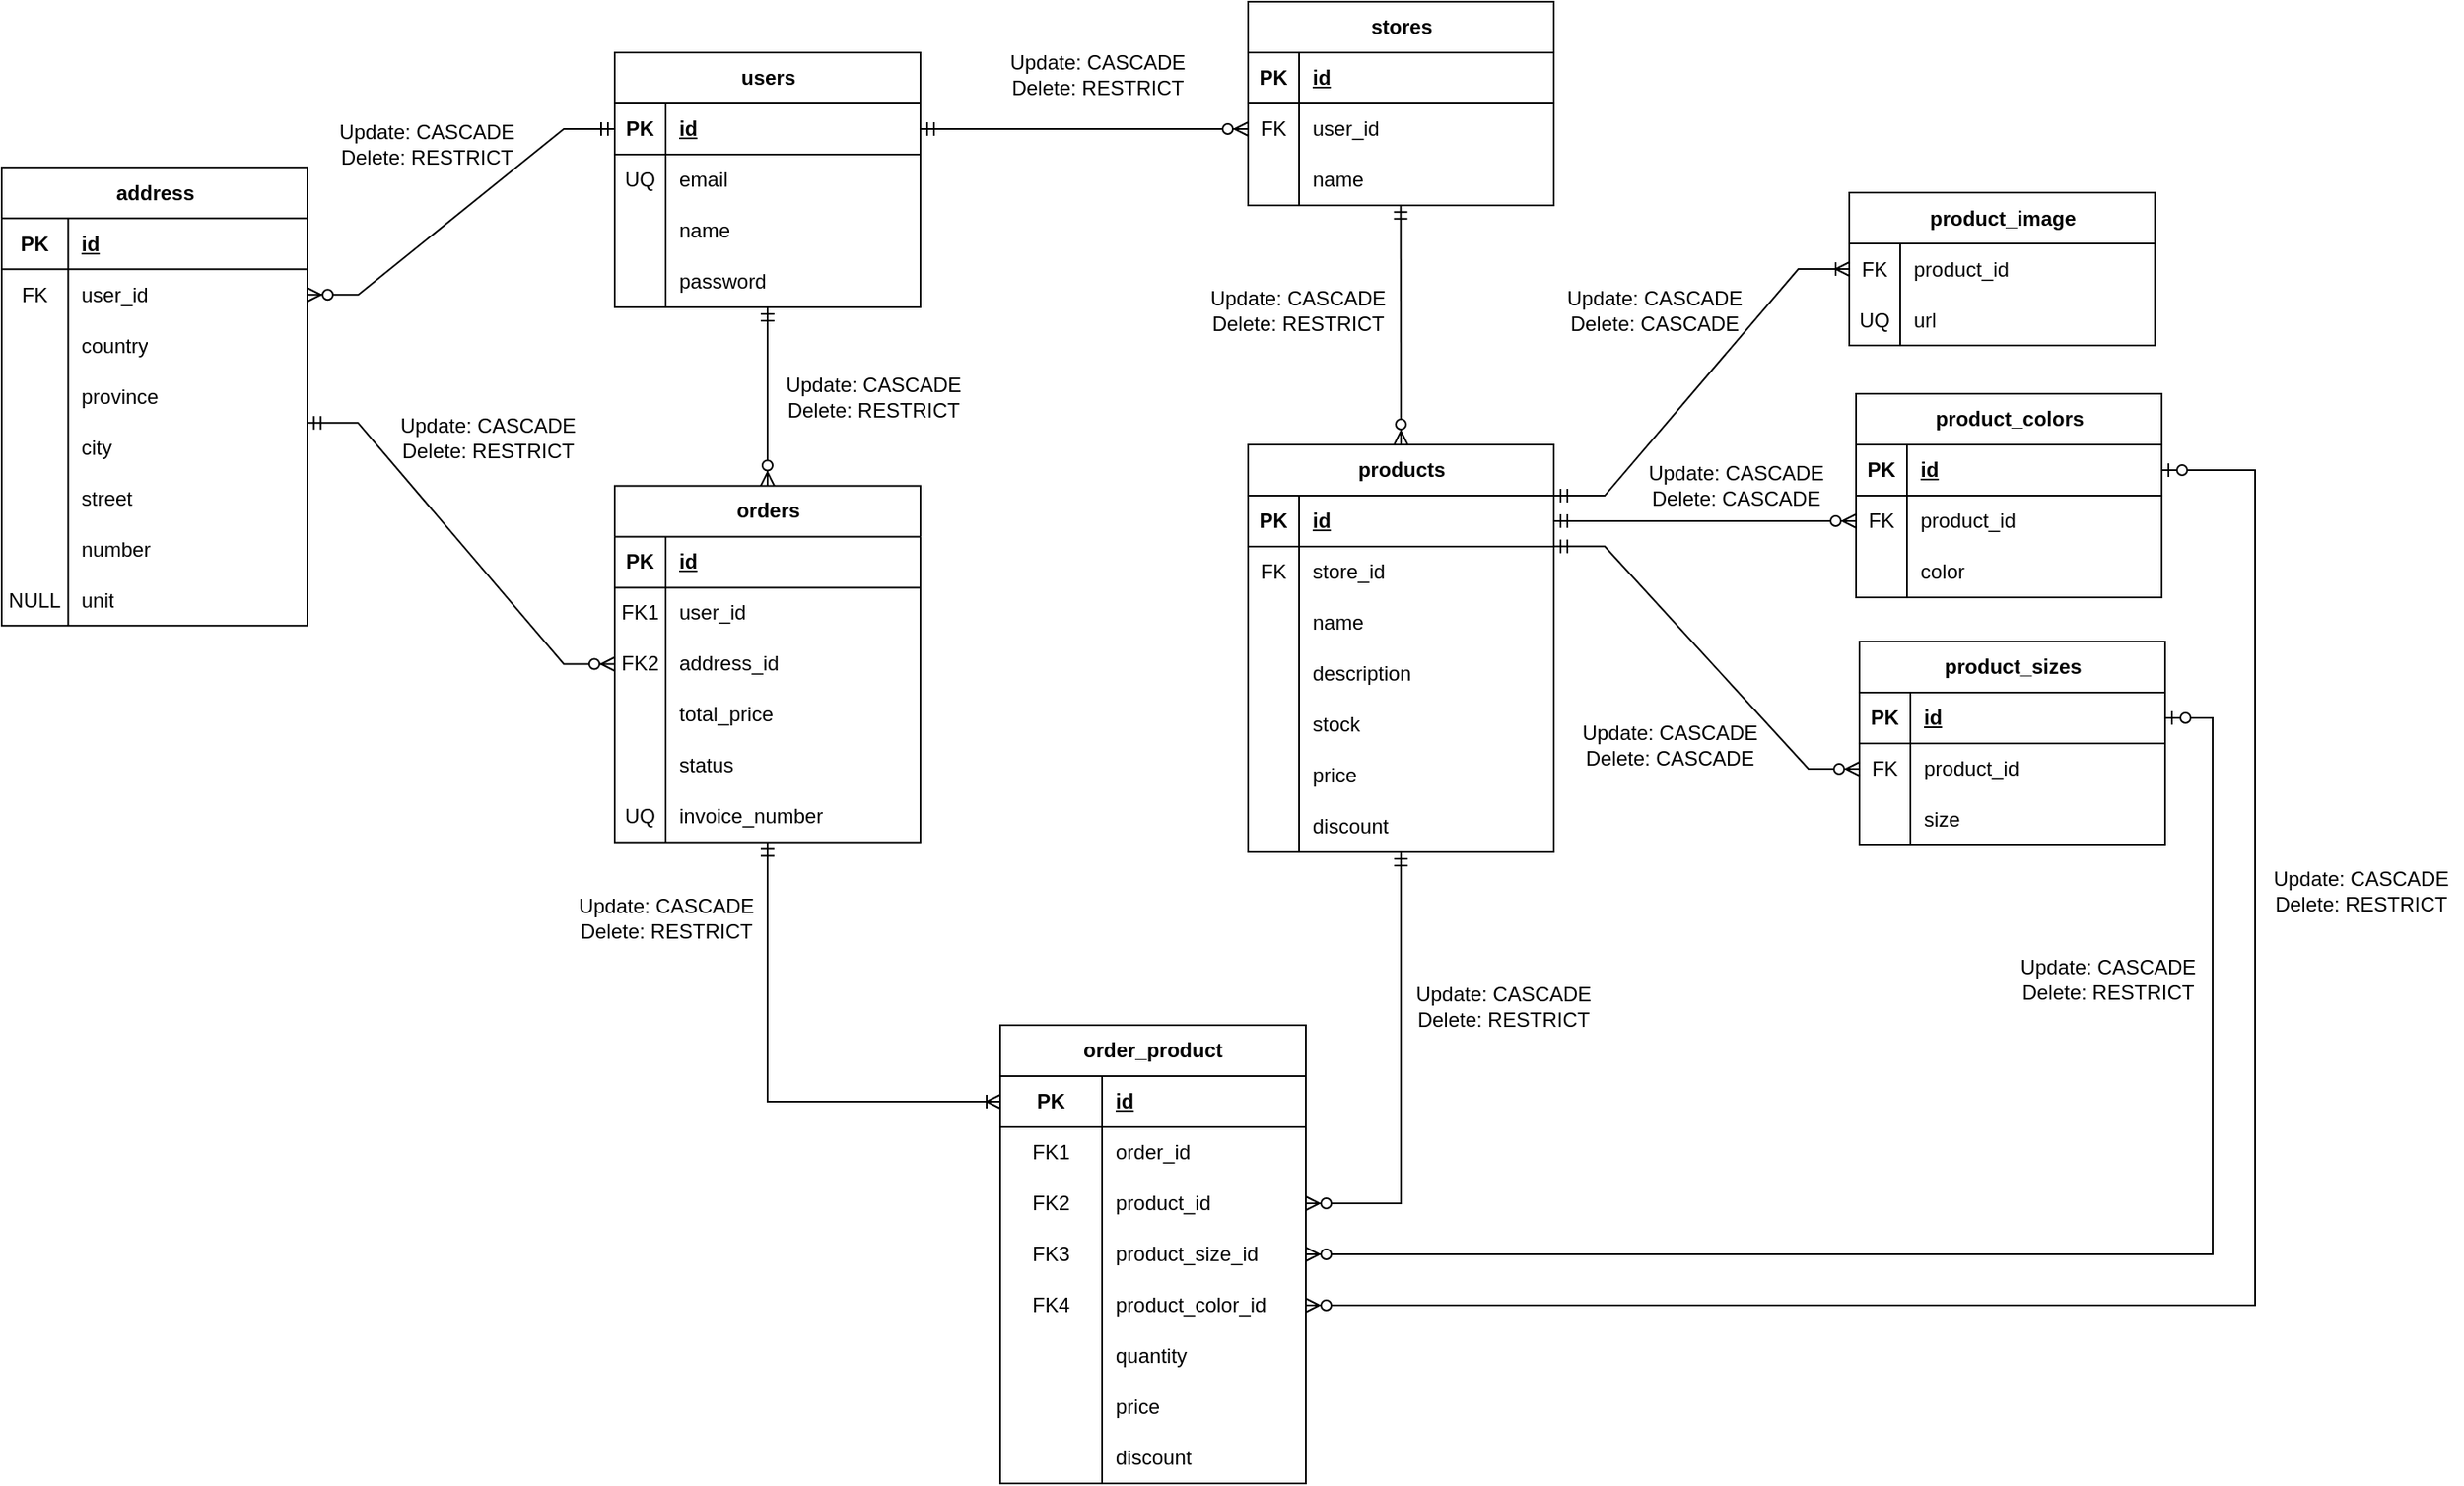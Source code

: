 <mxfile version="27.0.4">
  <diagram name="Page-1" id="vTLdhLMDzEt4X6IVa9T1">
    <mxGraphModel dx="1043" dy="1043" grid="0" gridSize="10" guides="1" tooltips="1" connect="1" arrows="1" fold="1" page="1" pageScale="1" pageWidth="1100" pageHeight="850" math="0" shadow="0">
      <root>
        <mxCell id="0" />
        <mxCell id="1" parent="0" />
        <mxCell id="lnc3NGmMtW7qqp6BSV_0-1" value="users" style="shape=table;startSize=30;container=1;collapsible=1;childLayout=tableLayout;fixedRows=1;rowLines=0;fontStyle=1;align=center;resizeLast=1;html=1;" parent="1" vertex="1">
          <mxGeometry x="1868" y="449" width="180" height="150" as="geometry" />
        </mxCell>
        <mxCell id="lnc3NGmMtW7qqp6BSV_0-2" value="" style="shape=tableRow;horizontal=0;startSize=0;swimlaneHead=0;swimlaneBody=0;fillColor=none;collapsible=0;dropTarget=0;points=[[0,0.5],[1,0.5]];portConstraint=eastwest;top=0;left=0;right=0;bottom=1;" parent="lnc3NGmMtW7qqp6BSV_0-1" vertex="1">
          <mxGeometry y="30" width="180" height="30" as="geometry" />
        </mxCell>
        <mxCell id="lnc3NGmMtW7qqp6BSV_0-3" value="PK" style="shape=partialRectangle;connectable=0;fillColor=none;top=0;left=0;bottom=0;right=0;fontStyle=1;overflow=hidden;whiteSpace=wrap;html=1;" parent="lnc3NGmMtW7qqp6BSV_0-2" vertex="1">
          <mxGeometry width="30" height="30" as="geometry">
            <mxRectangle width="30" height="30" as="alternateBounds" />
          </mxGeometry>
        </mxCell>
        <mxCell id="lnc3NGmMtW7qqp6BSV_0-4" value="id" style="shape=partialRectangle;connectable=0;fillColor=none;top=0;left=0;bottom=0;right=0;align=left;spacingLeft=6;fontStyle=5;overflow=hidden;whiteSpace=wrap;html=1;" parent="lnc3NGmMtW7qqp6BSV_0-2" vertex="1">
          <mxGeometry x="30" width="150" height="30" as="geometry">
            <mxRectangle width="150" height="30" as="alternateBounds" />
          </mxGeometry>
        </mxCell>
        <mxCell id="lnc3NGmMtW7qqp6BSV_0-5" value="" style="shape=tableRow;horizontal=0;startSize=0;swimlaneHead=0;swimlaneBody=0;fillColor=none;collapsible=0;dropTarget=0;points=[[0,0.5],[1,0.5]];portConstraint=eastwest;top=0;left=0;right=0;bottom=0;" parent="lnc3NGmMtW7qqp6BSV_0-1" vertex="1">
          <mxGeometry y="60" width="180" height="30" as="geometry" />
        </mxCell>
        <mxCell id="lnc3NGmMtW7qqp6BSV_0-6" value="UQ" style="shape=partialRectangle;connectable=0;fillColor=none;top=0;left=0;bottom=0;right=0;editable=1;overflow=hidden;whiteSpace=wrap;html=1;" parent="lnc3NGmMtW7qqp6BSV_0-5" vertex="1">
          <mxGeometry width="30" height="30" as="geometry">
            <mxRectangle width="30" height="30" as="alternateBounds" />
          </mxGeometry>
        </mxCell>
        <mxCell id="lnc3NGmMtW7qqp6BSV_0-7" value="email" style="shape=partialRectangle;connectable=0;fillColor=none;top=0;left=0;bottom=0;right=0;align=left;spacingLeft=6;overflow=hidden;whiteSpace=wrap;html=1;" parent="lnc3NGmMtW7qqp6BSV_0-5" vertex="1">
          <mxGeometry x="30" width="150" height="30" as="geometry">
            <mxRectangle width="150" height="30" as="alternateBounds" />
          </mxGeometry>
        </mxCell>
        <mxCell id="lnc3NGmMtW7qqp6BSV_0-8" value="" style="shape=tableRow;horizontal=0;startSize=0;swimlaneHead=0;swimlaneBody=0;fillColor=none;collapsible=0;dropTarget=0;points=[[0,0.5],[1,0.5]];portConstraint=eastwest;top=0;left=0;right=0;bottom=0;" parent="lnc3NGmMtW7qqp6BSV_0-1" vertex="1">
          <mxGeometry y="90" width="180" height="30" as="geometry" />
        </mxCell>
        <mxCell id="lnc3NGmMtW7qqp6BSV_0-9" value="" style="shape=partialRectangle;connectable=0;fillColor=none;top=0;left=0;bottom=0;right=0;editable=1;overflow=hidden;whiteSpace=wrap;html=1;" parent="lnc3NGmMtW7qqp6BSV_0-8" vertex="1">
          <mxGeometry width="30" height="30" as="geometry">
            <mxRectangle width="30" height="30" as="alternateBounds" />
          </mxGeometry>
        </mxCell>
        <mxCell id="lnc3NGmMtW7qqp6BSV_0-10" value="name" style="shape=partialRectangle;connectable=0;fillColor=none;top=0;left=0;bottom=0;right=0;align=left;spacingLeft=6;overflow=hidden;whiteSpace=wrap;html=1;" parent="lnc3NGmMtW7qqp6BSV_0-8" vertex="1">
          <mxGeometry x="30" width="150" height="30" as="geometry">
            <mxRectangle width="150" height="30" as="alternateBounds" />
          </mxGeometry>
        </mxCell>
        <mxCell id="lnc3NGmMtW7qqp6BSV_0-11" value="" style="shape=tableRow;horizontal=0;startSize=0;swimlaneHead=0;swimlaneBody=0;fillColor=none;collapsible=0;dropTarget=0;points=[[0,0.5],[1,0.5]];portConstraint=eastwest;top=0;left=0;right=0;bottom=0;" parent="lnc3NGmMtW7qqp6BSV_0-1" vertex="1">
          <mxGeometry y="120" width="180" height="30" as="geometry" />
        </mxCell>
        <mxCell id="lnc3NGmMtW7qqp6BSV_0-12" value="" style="shape=partialRectangle;connectable=0;fillColor=none;top=0;left=0;bottom=0;right=0;editable=1;overflow=hidden;whiteSpace=wrap;html=1;" parent="lnc3NGmMtW7qqp6BSV_0-11" vertex="1">
          <mxGeometry width="30" height="30" as="geometry">
            <mxRectangle width="30" height="30" as="alternateBounds" />
          </mxGeometry>
        </mxCell>
        <mxCell id="lnc3NGmMtW7qqp6BSV_0-13" value="password" style="shape=partialRectangle;connectable=0;fillColor=none;top=0;left=0;bottom=0;right=0;align=left;spacingLeft=6;overflow=hidden;whiteSpace=wrap;html=1;" parent="lnc3NGmMtW7qqp6BSV_0-11" vertex="1">
          <mxGeometry x="30" width="150" height="30" as="geometry">
            <mxRectangle width="150" height="30" as="alternateBounds" />
          </mxGeometry>
        </mxCell>
        <mxCell id="lnc3NGmMtW7qqp6BSV_0-14" value="stores" style="shape=table;startSize=30;container=1;collapsible=1;childLayout=tableLayout;fixedRows=1;rowLines=0;fontStyle=1;align=center;resizeLast=1;html=1;" parent="1" vertex="1">
          <mxGeometry x="2241" y="419" width="180" height="120" as="geometry" />
        </mxCell>
        <mxCell id="lnc3NGmMtW7qqp6BSV_0-15" value="" style="shape=tableRow;horizontal=0;startSize=0;swimlaneHead=0;swimlaneBody=0;fillColor=none;collapsible=0;dropTarget=0;points=[[0,0.5],[1,0.5]];portConstraint=eastwest;top=0;left=0;right=0;bottom=1;" parent="lnc3NGmMtW7qqp6BSV_0-14" vertex="1">
          <mxGeometry y="30" width="180" height="30" as="geometry" />
        </mxCell>
        <mxCell id="lnc3NGmMtW7qqp6BSV_0-16" value="PK" style="shape=partialRectangle;connectable=0;fillColor=none;top=0;left=0;bottom=0;right=0;fontStyle=1;overflow=hidden;whiteSpace=wrap;html=1;" parent="lnc3NGmMtW7qqp6BSV_0-15" vertex="1">
          <mxGeometry width="30" height="30" as="geometry">
            <mxRectangle width="30" height="30" as="alternateBounds" />
          </mxGeometry>
        </mxCell>
        <mxCell id="lnc3NGmMtW7qqp6BSV_0-17" value="id" style="shape=partialRectangle;connectable=0;fillColor=none;top=0;left=0;bottom=0;right=0;align=left;spacingLeft=6;fontStyle=5;overflow=hidden;whiteSpace=wrap;html=1;" parent="lnc3NGmMtW7qqp6BSV_0-15" vertex="1">
          <mxGeometry x="30" width="150" height="30" as="geometry">
            <mxRectangle width="150" height="30" as="alternateBounds" />
          </mxGeometry>
        </mxCell>
        <mxCell id="lnc3NGmMtW7qqp6BSV_0-21" value="" style="shape=tableRow;horizontal=0;startSize=0;swimlaneHead=0;swimlaneBody=0;fillColor=none;collapsible=0;dropTarget=0;points=[[0,0.5],[1,0.5]];portConstraint=eastwest;top=0;left=0;right=0;bottom=0;" parent="lnc3NGmMtW7qqp6BSV_0-14" vertex="1">
          <mxGeometry y="60" width="180" height="30" as="geometry" />
        </mxCell>
        <mxCell id="lnc3NGmMtW7qqp6BSV_0-22" value="FK" style="shape=partialRectangle;connectable=0;fillColor=none;top=0;left=0;bottom=0;right=0;editable=1;overflow=hidden;whiteSpace=wrap;html=1;" parent="lnc3NGmMtW7qqp6BSV_0-21" vertex="1">
          <mxGeometry width="30" height="30" as="geometry">
            <mxRectangle width="30" height="30" as="alternateBounds" />
          </mxGeometry>
        </mxCell>
        <mxCell id="lnc3NGmMtW7qqp6BSV_0-23" value="user_id" style="shape=partialRectangle;connectable=0;fillColor=none;top=0;left=0;bottom=0;right=0;align=left;spacingLeft=6;overflow=hidden;whiteSpace=wrap;html=1;" parent="lnc3NGmMtW7qqp6BSV_0-21" vertex="1">
          <mxGeometry x="30" width="150" height="30" as="geometry">
            <mxRectangle width="150" height="30" as="alternateBounds" />
          </mxGeometry>
        </mxCell>
        <mxCell id="lnc3NGmMtW7qqp6BSV_0-27" value="" style="shape=tableRow;horizontal=0;startSize=0;swimlaneHead=0;swimlaneBody=0;fillColor=none;collapsible=0;dropTarget=0;points=[[0,0.5],[1,0.5]];portConstraint=eastwest;top=0;left=0;right=0;bottom=0;" parent="lnc3NGmMtW7qqp6BSV_0-14" vertex="1">
          <mxGeometry y="90" width="180" height="30" as="geometry" />
        </mxCell>
        <mxCell id="lnc3NGmMtW7qqp6BSV_0-28" value="" style="shape=partialRectangle;connectable=0;fillColor=none;top=0;left=0;bottom=0;right=0;editable=1;overflow=hidden;whiteSpace=wrap;html=1;" parent="lnc3NGmMtW7qqp6BSV_0-27" vertex="1">
          <mxGeometry width="30" height="30" as="geometry">
            <mxRectangle width="30" height="30" as="alternateBounds" />
          </mxGeometry>
        </mxCell>
        <mxCell id="lnc3NGmMtW7qqp6BSV_0-29" value="name" style="shape=partialRectangle;connectable=0;fillColor=none;top=0;left=0;bottom=0;right=0;align=left;spacingLeft=6;overflow=hidden;whiteSpace=wrap;html=1;" parent="lnc3NGmMtW7qqp6BSV_0-27" vertex="1">
          <mxGeometry x="30" width="150" height="30" as="geometry">
            <mxRectangle width="150" height="30" as="alternateBounds" />
          </mxGeometry>
        </mxCell>
        <mxCell id="lnc3NGmMtW7qqp6BSV_0-30" value="" style="edgeStyle=entityRelationEdgeStyle;fontSize=12;html=1;endArrow=ERzeroToMany;startArrow=ERmandOne;rounded=0;entryX=0;entryY=0.5;entryDx=0;entryDy=0;exitX=1;exitY=0.5;exitDx=0;exitDy=0;" parent="1" source="lnc3NGmMtW7qqp6BSV_0-2" target="lnc3NGmMtW7qqp6BSV_0-21" edge="1">
          <mxGeometry width="100" height="100" relative="1" as="geometry">
            <mxPoint x="2010" y="360" as="sourcePoint" />
            <mxPoint x="2110" y="260" as="targetPoint" />
          </mxGeometry>
        </mxCell>
        <mxCell id="lnc3NGmMtW7qqp6BSV_0-31" value="products" style="shape=table;startSize=30;container=1;collapsible=1;childLayout=tableLayout;fixedRows=1;rowLines=0;fontStyle=1;align=center;resizeLast=1;html=1;" parent="1" vertex="1">
          <mxGeometry x="2241" y="680" width="180" height="240" as="geometry" />
        </mxCell>
        <mxCell id="lnc3NGmMtW7qqp6BSV_0-32" value="" style="shape=tableRow;horizontal=0;startSize=0;swimlaneHead=0;swimlaneBody=0;fillColor=none;collapsible=0;dropTarget=0;points=[[0,0.5],[1,0.5]];portConstraint=eastwest;top=0;left=0;right=0;bottom=1;" parent="lnc3NGmMtW7qqp6BSV_0-31" vertex="1">
          <mxGeometry y="30" width="180" height="30" as="geometry" />
        </mxCell>
        <mxCell id="lnc3NGmMtW7qqp6BSV_0-33" value="PK" style="shape=partialRectangle;connectable=0;fillColor=none;top=0;left=0;bottom=0;right=0;fontStyle=1;overflow=hidden;whiteSpace=wrap;html=1;" parent="lnc3NGmMtW7qqp6BSV_0-32" vertex="1">
          <mxGeometry width="30" height="30" as="geometry">
            <mxRectangle width="30" height="30" as="alternateBounds" />
          </mxGeometry>
        </mxCell>
        <mxCell id="lnc3NGmMtW7qqp6BSV_0-34" value="id" style="shape=partialRectangle;connectable=0;fillColor=none;top=0;left=0;bottom=0;right=0;align=left;spacingLeft=6;fontStyle=5;overflow=hidden;whiteSpace=wrap;html=1;" parent="lnc3NGmMtW7qqp6BSV_0-32" vertex="1">
          <mxGeometry x="30" width="150" height="30" as="geometry">
            <mxRectangle width="150" height="30" as="alternateBounds" />
          </mxGeometry>
        </mxCell>
        <mxCell id="lnc3NGmMtW7qqp6BSV_0-35" value="" style="shape=tableRow;horizontal=0;startSize=0;swimlaneHead=0;swimlaneBody=0;fillColor=none;collapsible=0;dropTarget=0;points=[[0,0.5],[1,0.5]];portConstraint=eastwest;top=0;left=0;right=0;bottom=0;" parent="lnc3NGmMtW7qqp6BSV_0-31" vertex="1">
          <mxGeometry y="60" width="180" height="30" as="geometry" />
        </mxCell>
        <mxCell id="lnc3NGmMtW7qqp6BSV_0-36" value="FK" style="shape=partialRectangle;connectable=0;fillColor=none;top=0;left=0;bottom=0;right=0;editable=1;overflow=hidden;whiteSpace=wrap;html=1;" parent="lnc3NGmMtW7qqp6BSV_0-35" vertex="1">
          <mxGeometry width="30" height="30" as="geometry">
            <mxRectangle width="30" height="30" as="alternateBounds" />
          </mxGeometry>
        </mxCell>
        <mxCell id="lnc3NGmMtW7qqp6BSV_0-37" value="store_id" style="shape=partialRectangle;connectable=0;fillColor=none;top=0;left=0;bottom=0;right=0;align=left;spacingLeft=6;overflow=hidden;whiteSpace=wrap;html=1;" parent="lnc3NGmMtW7qqp6BSV_0-35" vertex="1">
          <mxGeometry x="30" width="150" height="30" as="geometry">
            <mxRectangle width="150" height="30" as="alternateBounds" />
          </mxGeometry>
        </mxCell>
        <mxCell id="BoCzpCj5oipiNY0ZsRmv-46" value="" style="shape=tableRow;horizontal=0;startSize=0;swimlaneHead=0;swimlaneBody=0;fillColor=none;collapsible=0;dropTarget=0;points=[[0,0.5],[1,0.5]];portConstraint=eastwest;top=0;left=0;right=0;bottom=0;" parent="lnc3NGmMtW7qqp6BSV_0-31" vertex="1">
          <mxGeometry y="90" width="180" height="30" as="geometry" />
        </mxCell>
        <mxCell id="BoCzpCj5oipiNY0ZsRmv-47" value="" style="shape=partialRectangle;connectable=0;fillColor=none;top=0;left=0;bottom=0;right=0;editable=1;overflow=hidden;whiteSpace=wrap;html=1;" parent="BoCzpCj5oipiNY0ZsRmv-46" vertex="1">
          <mxGeometry width="30" height="30" as="geometry">
            <mxRectangle width="30" height="30" as="alternateBounds" />
          </mxGeometry>
        </mxCell>
        <mxCell id="BoCzpCj5oipiNY0ZsRmv-48" value="name" style="shape=partialRectangle;connectable=0;fillColor=none;top=0;left=0;bottom=0;right=0;align=left;spacingLeft=6;overflow=hidden;whiteSpace=wrap;html=1;" parent="BoCzpCj5oipiNY0ZsRmv-46" vertex="1">
          <mxGeometry x="30" width="150" height="30" as="geometry">
            <mxRectangle width="150" height="30" as="alternateBounds" />
          </mxGeometry>
        </mxCell>
        <mxCell id="lnc3NGmMtW7qqp6BSV_0-38" value="" style="shape=tableRow;horizontal=0;startSize=0;swimlaneHead=0;swimlaneBody=0;fillColor=none;collapsible=0;dropTarget=0;points=[[0,0.5],[1,0.5]];portConstraint=eastwest;top=0;left=0;right=0;bottom=0;" parent="lnc3NGmMtW7qqp6BSV_0-31" vertex="1">
          <mxGeometry y="120" width="180" height="30" as="geometry" />
        </mxCell>
        <mxCell id="lnc3NGmMtW7qqp6BSV_0-39" value="" style="shape=partialRectangle;connectable=0;fillColor=none;top=0;left=0;bottom=0;right=0;editable=1;overflow=hidden;whiteSpace=wrap;html=1;" parent="lnc3NGmMtW7qqp6BSV_0-38" vertex="1">
          <mxGeometry width="30" height="30" as="geometry">
            <mxRectangle width="30" height="30" as="alternateBounds" />
          </mxGeometry>
        </mxCell>
        <mxCell id="lnc3NGmMtW7qqp6BSV_0-40" value="description" style="shape=partialRectangle;connectable=0;fillColor=none;top=0;left=0;bottom=0;right=0;align=left;spacingLeft=6;overflow=hidden;whiteSpace=wrap;html=1;" parent="lnc3NGmMtW7qqp6BSV_0-38" vertex="1">
          <mxGeometry x="30" width="150" height="30" as="geometry">
            <mxRectangle width="150" height="30" as="alternateBounds" />
          </mxGeometry>
        </mxCell>
        <mxCell id="lnc3NGmMtW7qqp6BSV_0-41" value="" style="shape=tableRow;horizontal=0;startSize=0;swimlaneHead=0;swimlaneBody=0;fillColor=none;collapsible=0;dropTarget=0;points=[[0,0.5],[1,0.5]];portConstraint=eastwest;top=0;left=0;right=0;bottom=0;" parent="lnc3NGmMtW7qqp6BSV_0-31" vertex="1">
          <mxGeometry y="150" width="180" height="30" as="geometry" />
        </mxCell>
        <mxCell id="lnc3NGmMtW7qqp6BSV_0-42" value="" style="shape=partialRectangle;connectable=0;fillColor=none;top=0;left=0;bottom=0;right=0;editable=1;overflow=hidden;whiteSpace=wrap;html=1;" parent="lnc3NGmMtW7qqp6BSV_0-41" vertex="1">
          <mxGeometry width="30" height="30" as="geometry">
            <mxRectangle width="30" height="30" as="alternateBounds" />
          </mxGeometry>
        </mxCell>
        <mxCell id="lnc3NGmMtW7qqp6BSV_0-43" value="stock" style="shape=partialRectangle;connectable=0;fillColor=none;top=0;left=0;bottom=0;right=0;align=left;spacingLeft=6;overflow=hidden;whiteSpace=wrap;html=1;" parent="lnc3NGmMtW7qqp6BSV_0-41" vertex="1">
          <mxGeometry x="30" width="150" height="30" as="geometry">
            <mxRectangle width="150" height="30" as="alternateBounds" />
          </mxGeometry>
        </mxCell>
        <mxCell id="lnc3NGmMtW7qqp6BSV_0-72" value="" style="shape=tableRow;horizontal=0;startSize=0;swimlaneHead=0;swimlaneBody=0;fillColor=none;collapsible=0;dropTarget=0;points=[[0,0.5],[1,0.5]];portConstraint=eastwest;top=0;left=0;right=0;bottom=0;" parent="lnc3NGmMtW7qqp6BSV_0-31" vertex="1">
          <mxGeometry y="180" width="180" height="30" as="geometry" />
        </mxCell>
        <mxCell id="lnc3NGmMtW7qqp6BSV_0-73" value="" style="shape=partialRectangle;connectable=0;fillColor=none;top=0;left=0;bottom=0;right=0;editable=1;overflow=hidden;whiteSpace=wrap;html=1;" parent="lnc3NGmMtW7qqp6BSV_0-72" vertex="1">
          <mxGeometry width="30" height="30" as="geometry">
            <mxRectangle width="30" height="30" as="alternateBounds" />
          </mxGeometry>
        </mxCell>
        <mxCell id="lnc3NGmMtW7qqp6BSV_0-74" value="price" style="shape=partialRectangle;connectable=0;fillColor=none;top=0;left=0;bottom=0;right=0;align=left;spacingLeft=6;overflow=hidden;whiteSpace=wrap;html=1;" parent="lnc3NGmMtW7qqp6BSV_0-72" vertex="1">
          <mxGeometry x="30" width="150" height="30" as="geometry">
            <mxRectangle width="150" height="30" as="alternateBounds" />
          </mxGeometry>
        </mxCell>
        <mxCell id="lnc3NGmMtW7qqp6BSV_0-75" value="" style="shape=tableRow;horizontal=0;startSize=0;swimlaneHead=0;swimlaneBody=0;fillColor=none;collapsible=0;dropTarget=0;points=[[0,0.5],[1,0.5]];portConstraint=eastwest;top=0;left=0;right=0;bottom=0;" parent="lnc3NGmMtW7qqp6BSV_0-31" vertex="1">
          <mxGeometry y="210" width="180" height="30" as="geometry" />
        </mxCell>
        <mxCell id="lnc3NGmMtW7qqp6BSV_0-76" value="" style="shape=partialRectangle;connectable=0;fillColor=none;top=0;left=0;bottom=0;right=0;editable=1;overflow=hidden;whiteSpace=wrap;html=1;" parent="lnc3NGmMtW7qqp6BSV_0-75" vertex="1">
          <mxGeometry width="30" height="30" as="geometry">
            <mxRectangle width="30" height="30" as="alternateBounds" />
          </mxGeometry>
        </mxCell>
        <mxCell id="lnc3NGmMtW7qqp6BSV_0-77" value="discount" style="shape=partialRectangle;connectable=0;fillColor=none;top=0;left=0;bottom=0;right=0;align=left;spacingLeft=6;overflow=hidden;whiteSpace=wrap;html=1;" parent="lnc3NGmMtW7qqp6BSV_0-75" vertex="1">
          <mxGeometry x="30" width="150" height="30" as="geometry">
            <mxRectangle width="150" height="30" as="alternateBounds" />
          </mxGeometry>
        </mxCell>
        <mxCell id="lnc3NGmMtW7qqp6BSV_0-81" value="product_image" style="shape=table;startSize=30;container=1;collapsible=1;childLayout=tableLayout;fixedRows=1;rowLines=0;fontStyle=1;align=center;resizeLast=1;html=1;" parent="1" vertex="1">
          <mxGeometry x="2595" y="531.5" width="180" height="90" as="geometry" />
        </mxCell>
        <mxCell id="lnc3NGmMtW7qqp6BSV_0-85" value="" style="shape=tableRow;horizontal=0;startSize=0;swimlaneHead=0;swimlaneBody=0;fillColor=none;collapsible=0;dropTarget=0;points=[[0,0.5],[1,0.5]];portConstraint=eastwest;top=0;left=0;right=0;bottom=0;" parent="lnc3NGmMtW7qqp6BSV_0-81" vertex="1">
          <mxGeometry y="30" width="180" height="30" as="geometry" />
        </mxCell>
        <mxCell id="lnc3NGmMtW7qqp6BSV_0-86" value="FK" style="shape=partialRectangle;connectable=0;fillColor=none;top=0;left=0;bottom=0;right=0;editable=1;overflow=hidden;whiteSpace=wrap;html=1;" parent="lnc3NGmMtW7qqp6BSV_0-85" vertex="1">
          <mxGeometry width="30" height="30" as="geometry">
            <mxRectangle width="30" height="30" as="alternateBounds" />
          </mxGeometry>
        </mxCell>
        <mxCell id="lnc3NGmMtW7qqp6BSV_0-87" value="product_id" style="shape=partialRectangle;connectable=0;fillColor=none;top=0;left=0;bottom=0;right=0;align=left;spacingLeft=6;overflow=hidden;whiteSpace=wrap;html=1;" parent="lnc3NGmMtW7qqp6BSV_0-85" vertex="1">
          <mxGeometry x="30" width="150" height="30" as="geometry">
            <mxRectangle width="150" height="30" as="alternateBounds" />
          </mxGeometry>
        </mxCell>
        <mxCell id="lnc3NGmMtW7qqp6BSV_0-94" value="" style="shape=tableRow;horizontal=0;startSize=0;swimlaneHead=0;swimlaneBody=0;fillColor=none;collapsible=0;dropTarget=0;points=[[0,0.5],[1,0.5]];portConstraint=eastwest;top=0;left=0;right=0;bottom=0;" parent="lnc3NGmMtW7qqp6BSV_0-81" vertex="1">
          <mxGeometry y="60" width="180" height="30" as="geometry" />
        </mxCell>
        <mxCell id="lnc3NGmMtW7qqp6BSV_0-95" value="UQ" style="shape=partialRectangle;connectable=0;fillColor=none;top=0;left=0;bottom=0;right=0;editable=1;overflow=hidden;whiteSpace=wrap;html=1;" parent="lnc3NGmMtW7qqp6BSV_0-94" vertex="1">
          <mxGeometry width="30" height="30" as="geometry">
            <mxRectangle width="30" height="30" as="alternateBounds" />
          </mxGeometry>
        </mxCell>
        <mxCell id="lnc3NGmMtW7qqp6BSV_0-96" value="url" style="shape=partialRectangle;connectable=0;fillColor=none;top=0;left=0;bottom=0;right=0;align=left;spacingLeft=6;overflow=hidden;whiteSpace=wrap;html=1;" parent="lnc3NGmMtW7qqp6BSV_0-94" vertex="1">
          <mxGeometry x="30" width="150" height="30" as="geometry">
            <mxRectangle width="150" height="30" as="alternateBounds" />
          </mxGeometry>
        </mxCell>
        <mxCell id="lnc3NGmMtW7qqp6BSV_0-98" value="" style="edgeStyle=entityRelationEdgeStyle;fontSize=12;html=1;endArrow=ERoneToMany;startArrow=ERmandOne;rounded=0;entryX=0;entryY=0.5;entryDx=0;entryDy=0;exitX=1;exitY=0.001;exitDx=0;exitDy=0;exitPerimeter=0;" parent="1" source="lnc3NGmMtW7qqp6BSV_0-32" target="lnc3NGmMtW7qqp6BSV_0-85" edge="1">
          <mxGeometry width="100" height="100" relative="1" as="geometry">
            <mxPoint x="2523" y="795" as="sourcePoint" />
            <mxPoint x="2623" y="695" as="targetPoint" />
          </mxGeometry>
        </mxCell>
        <mxCell id="lnc3NGmMtW7qqp6BSV_0-107" value="" style="edgeStyle=entityRelationEdgeStyle;fontSize=12;html=1;endArrow=ERzeroToMany;startArrow=ERmandOne;rounded=0;entryX=0;entryY=0.5;entryDx=0;entryDy=0;exitX=1;exitY=0.5;exitDx=0;exitDy=0;" parent="1" source="lnc3NGmMtW7qqp6BSV_0-32" target="BoCzpCj5oipiNY0ZsRmv-65" edge="1">
          <mxGeometry width="100" height="100" relative="1" as="geometry">
            <mxPoint x="2423" y="763" as="sourcePoint" />
            <mxPoint x="2595" y="722.87" as="targetPoint" />
          </mxGeometry>
        </mxCell>
        <mxCell id="lnc3NGmMtW7qqp6BSV_0-115" value="" style="edgeStyle=entityRelationEdgeStyle;fontSize=12;html=1;endArrow=ERzeroToMany;startArrow=ERmandOne;rounded=0;entryX=0;entryY=0.5;entryDx=0;entryDy=0;exitX=1;exitY=0.997;exitDx=0;exitDy=0;exitPerimeter=0;" parent="1" source="lnc3NGmMtW7qqp6BSV_0-32" target="BoCzpCj5oipiNY0ZsRmv-79" edge="1">
          <mxGeometry width="100" height="100" relative="1" as="geometry">
            <mxPoint x="2411" y="828" as="sourcePoint" />
            <mxPoint x="2595" y="844.87" as="targetPoint" />
          </mxGeometry>
        </mxCell>
        <mxCell id="lnc3NGmMtW7qqp6BSV_0-116" value="" style="fontSize=12;html=1;endArrow=ERzeroToMany;startArrow=ERmandOne;rounded=0;entryX=0.5;entryY=0;entryDx=0;entryDy=0;exitX=0.499;exitY=0.994;exitDx=0;exitDy=0;exitPerimeter=0;" parent="1" source="lnc3NGmMtW7qqp6BSV_0-27" target="lnc3NGmMtW7qqp6BSV_0-31" edge="1">
          <mxGeometry width="100" height="100" relative="1" as="geometry">
            <mxPoint x="2321" y="507" as="sourcePoint" />
            <mxPoint x="2421" y="407" as="targetPoint" />
          </mxGeometry>
        </mxCell>
        <mxCell id="lnc3NGmMtW7qqp6BSV_0-121" value="orders" style="shape=table;startSize=30;container=1;collapsible=1;childLayout=tableLayout;fixedRows=1;rowLines=0;fontStyle=1;align=center;resizeLast=1;html=1;" parent="1" vertex="1">
          <mxGeometry x="1868" y="704.25" width="180" height="210" as="geometry" />
        </mxCell>
        <mxCell id="lnc3NGmMtW7qqp6BSV_0-122" value="" style="shape=tableRow;horizontal=0;startSize=0;swimlaneHead=0;swimlaneBody=0;fillColor=none;collapsible=0;dropTarget=0;points=[[0,0.5],[1,0.5]];portConstraint=eastwest;top=0;left=0;right=0;bottom=1;" parent="lnc3NGmMtW7qqp6BSV_0-121" vertex="1">
          <mxGeometry y="30" width="180" height="30" as="geometry" />
        </mxCell>
        <mxCell id="lnc3NGmMtW7qqp6BSV_0-123" value="PK" style="shape=partialRectangle;connectable=0;fillColor=none;top=0;left=0;bottom=0;right=0;fontStyle=1;overflow=hidden;whiteSpace=wrap;html=1;" parent="lnc3NGmMtW7qqp6BSV_0-122" vertex="1">
          <mxGeometry width="30" height="30" as="geometry">
            <mxRectangle width="30" height="30" as="alternateBounds" />
          </mxGeometry>
        </mxCell>
        <mxCell id="lnc3NGmMtW7qqp6BSV_0-124" value="id" style="shape=partialRectangle;connectable=0;fillColor=none;top=0;left=0;bottom=0;right=0;align=left;spacingLeft=6;fontStyle=5;overflow=hidden;whiteSpace=wrap;html=1;" parent="lnc3NGmMtW7qqp6BSV_0-122" vertex="1">
          <mxGeometry x="30" width="150" height="30" as="geometry">
            <mxRectangle width="150" height="30" as="alternateBounds" />
          </mxGeometry>
        </mxCell>
        <mxCell id="lnc3NGmMtW7qqp6BSV_0-125" value="" style="shape=tableRow;horizontal=0;startSize=0;swimlaneHead=0;swimlaneBody=0;fillColor=none;collapsible=0;dropTarget=0;points=[[0,0.5],[1,0.5]];portConstraint=eastwest;top=0;left=0;right=0;bottom=0;" parent="lnc3NGmMtW7qqp6BSV_0-121" vertex="1">
          <mxGeometry y="60" width="180" height="30" as="geometry" />
        </mxCell>
        <mxCell id="lnc3NGmMtW7qqp6BSV_0-126" value="FK1" style="shape=partialRectangle;connectable=0;fillColor=none;top=0;left=0;bottom=0;right=0;editable=1;overflow=hidden;whiteSpace=wrap;html=1;" parent="lnc3NGmMtW7qqp6BSV_0-125" vertex="1">
          <mxGeometry width="30" height="30" as="geometry">
            <mxRectangle width="30" height="30" as="alternateBounds" />
          </mxGeometry>
        </mxCell>
        <mxCell id="lnc3NGmMtW7qqp6BSV_0-127" value="user_id" style="shape=partialRectangle;connectable=0;fillColor=none;top=0;left=0;bottom=0;right=0;align=left;spacingLeft=6;overflow=hidden;whiteSpace=wrap;html=1;" parent="lnc3NGmMtW7qqp6BSV_0-125" vertex="1">
          <mxGeometry x="30" width="150" height="30" as="geometry">
            <mxRectangle width="150" height="30" as="alternateBounds" />
          </mxGeometry>
        </mxCell>
        <mxCell id="BoCzpCj5oipiNY0ZsRmv-40" value="" style="shape=tableRow;horizontal=0;startSize=0;swimlaneHead=0;swimlaneBody=0;fillColor=none;collapsible=0;dropTarget=0;points=[[0,0.5],[1,0.5]];portConstraint=eastwest;top=0;left=0;right=0;bottom=0;" parent="lnc3NGmMtW7qqp6BSV_0-121" vertex="1">
          <mxGeometry y="90" width="180" height="30" as="geometry" />
        </mxCell>
        <mxCell id="BoCzpCj5oipiNY0ZsRmv-41" value="FK2" style="shape=partialRectangle;connectable=0;fillColor=none;top=0;left=0;bottom=0;right=0;editable=1;overflow=hidden;whiteSpace=wrap;html=1;" parent="BoCzpCj5oipiNY0ZsRmv-40" vertex="1">
          <mxGeometry width="30" height="30" as="geometry">
            <mxRectangle width="30" height="30" as="alternateBounds" />
          </mxGeometry>
        </mxCell>
        <mxCell id="BoCzpCj5oipiNY0ZsRmv-42" value="address_id" style="shape=partialRectangle;connectable=0;fillColor=none;top=0;left=0;bottom=0;right=0;align=left;spacingLeft=6;overflow=hidden;whiteSpace=wrap;html=1;" parent="BoCzpCj5oipiNY0ZsRmv-40" vertex="1">
          <mxGeometry x="30" width="150" height="30" as="geometry">
            <mxRectangle width="150" height="30" as="alternateBounds" />
          </mxGeometry>
        </mxCell>
        <mxCell id="BoCzpCj5oipiNY0ZsRmv-10" value="" style="shape=tableRow;horizontal=0;startSize=0;swimlaneHead=0;swimlaneBody=0;fillColor=none;collapsible=0;dropTarget=0;points=[[0,0.5],[1,0.5]];portConstraint=eastwest;top=0;left=0;right=0;bottom=0;" parent="lnc3NGmMtW7qqp6BSV_0-121" vertex="1">
          <mxGeometry y="120" width="180" height="30" as="geometry" />
        </mxCell>
        <mxCell id="BoCzpCj5oipiNY0ZsRmv-11" value="" style="shape=partialRectangle;connectable=0;fillColor=none;top=0;left=0;bottom=0;right=0;editable=1;overflow=hidden;whiteSpace=wrap;html=1;" parent="BoCzpCj5oipiNY0ZsRmv-10" vertex="1">
          <mxGeometry width="30" height="30" as="geometry">
            <mxRectangle width="30" height="30" as="alternateBounds" />
          </mxGeometry>
        </mxCell>
        <mxCell id="BoCzpCj5oipiNY0ZsRmv-12" value="total_price" style="shape=partialRectangle;connectable=0;fillColor=none;top=0;left=0;bottom=0;right=0;align=left;spacingLeft=6;overflow=hidden;whiteSpace=wrap;html=1;" parent="BoCzpCj5oipiNY0ZsRmv-10" vertex="1">
          <mxGeometry x="30" width="150" height="30" as="geometry">
            <mxRectangle width="150" height="30" as="alternateBounds" />
          </mxGeometry>
        </mxCell>
        <mxCell id="lnc3NGmMtW7qqp6BSV_0-128" value="" style="shape=tableRow;horizontal=0;startSize=0;swimlaneHead=0;swimlaneBody=0;fillColor=none;collapsible=0;dropTarget=0;points=[[0,0.5],[1,0.5]];portConstraint=eastwest;top=0;left=0;right=0;bottom=0;" parent="lnc3NGmMtW7qqp6BSV_0-121" vertex="1">
          <mxGeometry y="150" width="180" height="30" as="geometry" />
        </mxCell>
        <mxCell id="lnc3NGmMtW7qqp6BSV_0-129" value="" style="shape=partialRectangle;connectable=0;fillColor=none;top=0;left=0;bottom=0;right=0;editable=1;overflow=hidden;whiteSpace=wrap;html=1;" parent="lnc3NGmMtW7qqp6BSV_0-128" vertex="1">
          <mxGeometry width="30" height="30" as="geometry">
            <mxRectangle width="30" height="30" as="alternateBounds" />
          </mxGeometry>
        </mxCell>
        <mxCell id="lnc3NGmMtW7qqp6BSV_0-130" value="status" style="shape=partialRectangle;connectable=0;fillColor=none;top=0;left=0;bottom=0;right=0;align=left;spacingLeft=6;overflow=hidden;whiteSpace=wrap;html=1;" parent="lnc3NGmMtW7qqp6BSV_0-128" vertex="1">
          <mxGeometry x="30" width="150" height="30" as="geometry">
            <mxRectangle width="150" height="30" as="alternateBounds" />
          </mxGeometry>
        </mxCell>
        <mxCell id="lnc3NGmMtW7qqp6BSV_0-131" value="" style="shape=tableRow;horizontal=0;startSize=0;swimlaneHead=0;swimlaneBody=0;fillColor=none;collapsible=0;dropTarget=0;points=[[0,0.5],[1,0.5]];portConstraint=eastwest;top=0;left=0;right=0;bottom=0;" parent="lnc3NGmMtW7qqp6BSV_0-121" vertex="1">
          <mxGeometry y="180" width="180" height="30" as="geometry" />
        </mxCell>
        <mxCell id="lnc3NGmMtW7qqp6BSV_0-132" value="UQ" style="shape=partialRectangle;connectable=0;fillColor=none;top=0;left=0;bottom=0;right=0;editable=1;overflow=hidden;whiteSpace=wrap;html=1;" parent="lnc3NGmMtW7qqp6BSV_0-131" vertex="1">
          <mxGeometry width="30" height="30" as="geometry">
            <mxRectangle width="30" height="30" as="alternateBounds" />
          </mxGeometry>
        </mxCell>
        <mxCell id="lnc3NGmMtW7qqp6BSV_0-133" value="invoice_number" style="shape=partialRectangle;connectable=0;fillColor=none;top=0;left=0;bottom=0;right=0;align=left;spacingLeft=6;overflow=hidden;whiteSpace=wrap;html=1;" parent="lnc3NGmMtW7qqp6BSV_0-131" vertex="1">
          <mxGeometry x="30" width="150" height="30" as="geometry">
            <mxRectangle width="150" height="30" as="alternateBounds" />
          </mxGeometry>
        </mxCell>
        <mxCell id="lnc3NGmMtW7qqp6BSV_0-160" value="order_product" style="shape=table;startSize=30;container=1;collapsible=1;childLayout=tableLayout;fixedRows=1;rowLines=0;fontStyle=1;align=center;resizeLast=1;html=1;whiteSpace=wrap;" parent="1" vertex="1">
          <mxGeometry x="2095" y="1022" width="180" height="270" as="geometry" />
        </mxCell>
        <mxCell id="lnc3NGmMtW7qqp6BSV_0-167" value="" style="shape=tableRow;horizontal=0;startSize=0;swimlaneHead=0;swimlaneBody=0;fillColor=none;collapsible=0;dropTarget=0;points=[[0,0.5],[1,0.5]];portConstraint=eastwest;top=0;left=0;right=0;bottom=1;html=1;" parent="lnc3NGmMtW7qqp6BSV_0-160" vertex="1">
          <mxGeometry y="30" width="180" height="30" as="geometry" />
        </mxCell>
        <mxCell id="lnc3NGmMtW7qqp6BSV_0-168" value="&lt;b&gt;PK&lt;/b&gt;" style="shape=partialRectangle;connectable=0;fillColor=none;top=0;left=0;bottom=0;right=0;editable=1;overflow=hidden;html=1;whiteSpace=wrap;" parent="lnc3NGmMtW7qqp6BSV_0-167" vertex="1">
          <mxGeometry width="60" height="30" as="geometry">
            <mxRectangle width="60" height="30" as="alternateBounds" />
          </mxGeometry>
        </mxCell>
        <mxCell id="lnc3NGmMtW7qqp6BSV_0-169" value="&lt;u&gt;&lt;b&gt;id&lt;/b&gt;&lt;/u&gt;" style="shape=partialRectangle;connectable=0;fillColor=none;top=0;left=0;bottom=0;right=0;align=left;spacingLeft=6;overflow=hidden;html=1;whiteSpace=wrap;" parent="lnc3NGmMtW7qqp6BSV_0-167" vertex="1">
          <mxGeometry x="60" width="120" height="30" as="geometry">
            <mxRectangle width="120" height="30" as="alternateBounds" />
          </mxGeometry>
        </mxCell>
        <mxCell id="vP13eWYzwUFiV9_4LZP3-1" value="" style="shape=tableRow;horizontal=0;startSize=0;swimlaneHead=0;swimlaneBody=0;fillColor=none;collapsible=0;dropTarget=0;points=[[0,0.5],[1,0.5]];portConstraint=eastwest;top=0;left=0;right=0;bottom=0;html=1;" vertex="1" parent="lnc3NGmMtW7qqp6BSV_0-160">
          <mxGeometry y="60" width="180" height="30" as="geometry" />
        </mxCell>
        <mxCell id="vP13eWYzwUFiV9_4LZP3-2" value="FK1" style="shape=partialRectangle;connectable=0;fillColor=none;top=0;left=0;bottom=0;right=0;editable=1;overflow=hidden;html=1;whiteSpace=wrap;" vertex="1" parent="vP13eWYzwUFiV9_4LZP3-1">
          <mxGeometry width="60" height="30" as="geometry">
            <mxRectangle width="60" height="30" as="alternateBounds" />
          </mxGeometry>
        </mxCell>
        <mxCell id="vP13eWYzwUFiV9_4LZP3-3" value="order_id" style="shape=partialRectangle;connectable=0;fillColor=none;top=0;left=0;bottom=0;right=0;align=left;spacingLeft=6;overflow=hidden;html=1;whiteSpace=wrap;" vertex="1" parent="vP13eWYzwUFiV9_4LZP3-1">
          <mxGeometry x="60" width="120" height="30" as="geometry">
            <mxRectangle width="120" height="30" as="alternateBounds" />
          </mxGeometry>
        </mxCell>
        <mxCell id="BoCzpCj5oipiNY0ZsRmv-1" value="" style="shape=tableRow;horizontal=0;startSize=0;swimlaneHead=0;swimlaneBody=0;fillColor=none;collapsible=0;dropTarget=0;points=[[0,0.5],[1,0.5]];portConstraint=eastwest;top=0;left=0;right=0;bottom=0;html=1;" parent="lnc3NGmMtW7qqp6BSV_0-160" vertex="1">
          <mxGeometry y="90" width="180" height="30" as="geometry" />
        </mxCell>
        <mxCell id="BoCzpCj5oipiNY0ZsRmv-2" value="FK2" style="shape=partialRectangle;connectable=0;fillColor=none;top=0;left=0;bottom=0;right=0;editable=1;overflow=hidden;html=1;whiteSpace=wrap;" parent="BoCzpCj5oipiNY0ZsRmv-1" vertex="1">
          <mxGeometry width="60" height="30" as="geometry">
            <mxRectangle width="60" height="30" as="alternateBounds" />
          </mxGeometry>
        </mxCell>
        <mxCell id="BoCzpCj5oipiNY0ZsRmv-3" value="product_id" style="shape=partialRectangle;connectable=0;fillColor=none;top=0;left=0;bottom=0;right=0;align=left;spacingLeft=6;overflow=hidden;html=1;whiteSpace=wrap;" parent="BoCzpCj5oipiNY0ZsRmv-1" vertex="1">
          <mxGeometry x="60" width="120" height="30" as="geometry">
            <mxRectangle width="120" height="30" as="alternateBounds" />
          </mxGeometry>
        </mxCell>
        <mxCell id="BoCzpCj5oipiNY0ZsRmv-4" value="" style="shape=tableRow;horizontal=0;startSize=0;swimlaneHead=0;swimlaneBody=0;fillColor=none;collapsible=0;dropTarget=0;points=[[0,0.5],[1,0.5]];portConstraint=eastwest;top=0;left=0;right=0;bottom=0;html=1;" parent="lnc3NGmMtW7qqp6BSV_0-160" vertex="1">
          <mxGeometry y="120" width="180" height="30" as="geometry" />
        </mxCell>
        <mxCell id="BoCzpCj5oipiNY0ZsRmv-5" value="FK3" style="shape=partialRectangle;connectable=0;fillColor=none;top=0;left=0;bottom=0;right=0;editable=1;overflow=hidden;html=1;whiteSpace=wrap;" parent="BoCzpCj5oipiNY0ZsRmv-4" vertex="1">
          <mxGeometry width="60" height="30" as="geometry">
            <mxRectangle width="60" height="30" as="alternateBounds" />
          </mxGeometry>
        </mxCell>
        <mxCell id="BoCzpCj5oipiNY0ZsRmv-6" value="product_size_id" style="shape=partialRectangle;connectable=0;fillColor=none;top=0;left=0;bottom=0;right=0;align=left;spacingLeft=6;overflow=hidden;html=1;whiteSpace=wrap;" parent="BoCzpCj5oipiNY0ZsRmv-4" vertex="1">
          <mxGeometry x="60" width="120" height="30" as="geometry">
            <mxRectangle width="120" height="30" as="alternateBounds" />
          </mxGeometry>
        </mxCell>
        <mxCell id="lnc3NGmMtW7qqp6BSV_0-170" value="" style="shape=tableRow;horizontal=0;startSize=0;swimlaneHead=0;swimlaneBody=0;fillColor=none;collapsible=0;dropTarget=0;points=[[0,0.5],[1,0.5]];portConstraint=eastwest;top=0;left=0;right=0;bottom=0;html=1;" parent="lnc3NGmMtW7qqp6BSV_0-160" vertex="1">
          <mxGeometry y="150" width="180" height="30" as="geometry" />
        </mxCell>
        <mxCell id="lnc3NGmMtW7qqp6BSV_0-171" value="FK4" style="shape=partialRectangle;connectable=0;fillColor=none;top=0;left=0;bottom=0;right=0;editable=1;overflow=hidden;html=1;whiteSpace=wrap;" parent="lnc3NGmMtW7qqp6BSV_0-170" vertex="1">
          <mxGeometry width="60" height="30" as="geometry">
            <mxRectangle width="60" height="30" as="alternateBounds" />
          </mxGeometry>
        </mxCell>
        <mxCell id="lnc3NGmMtW7qqp6BSV_0-172" value="product_color_id" style="shape=partialRectangle;connectable=0;fillColor=none;top=0;left=0;bottom=0;right=0;align=left;spacingLeft=6;overflow=hidden;html=1;whiteSpace=wrap;" parent="lnc3NGmMtW7qqp6BSV_0-170" vertex="1">
          <mxGeometry x="60" width="120" height="30" as="geometry">
            <mxRectangle width="120" height="30" as="alternateBounds" />
          </mxGeometry>
        </mxCell>
        <mxCell id="lnc3NGmMtW7qqp6BSV_0-173" value="" style="shape=tableRow;horizontal=0;startSize=0;swimlaneHead=0;swimlaneBody=0;fillColor=none;collapsible=0;dropTarget=0;points=[[0,0.5],[1,0.5]];portConstraint=eastwest;top=0;left=0;right=0;bottom=0;html=1;" parent="lnc3NGmMtW7qqp6BSV_0-160" vertex="1">
          <mxGeometry y="180" width="180" height="30" as="geometry" />
        </mxCell>
        <mxCell id="lnc3NGmMtW7qqp6BSV_0-174" value="" style="shape=partialRectangle;connectable=0;fillColor=none;top=0;left=0;bottom=0;right=0;editable=1;overflow=hidden;html=1;whiteSpace=wrap;" parent="lnc3NGmMtW7qqp6BSV_0-173" vertex="1">
          <mxGeometry width="60" height="30" as="geometry">
            <mxRectangle width="60" height="30" as="alternateBounds" />
          </mxGeometry>
        </mxCell>
        <mxCell id="lnc3NGmMtW7qqp6BSV_0-175" value="quantity" style="shape=partialRectangle;connectable=0;fillColor=none;top=0;left=0;bottom=0;right=0;align=left;spacingLeft=6;overflow=hidden;html=1;whiteSpace=wrap;" parent="lnc3NGmMtW7qqp6BSV_0-173" vertex="1">
          <mxGeometry x="60" width="120" height="30" as="geometry">
            <mxRectangle width="120" height="30" as="alternateBounds" />
          </mxGeometry>
        </mxCell>
        <mxCell id="lnc3NGmMtW7qqp6BSV_0-176" value="" style="shape=tableRow;horizontal=0;startSize=0;swimlaneHead=0;swimlaneBody=0;fillColor=none;collapsible=0;dropTarget=0;points=[[0,0.5],[1,0.5]];portConstraint=eastwest;top=0;left=0;right=0;bottom=0;html=1;" parent="lnc3NGmMtW7qqp6BSV_0-160" vertex="1">
          <mxGeometry y="210" width="180" height="30" as="geometry" />
        </mxCell>
        <mxCell id="lnc3NGmMtW7qqp6BSV_0-177" value="" style="shape=partialRectangle;connectable=0;fillColor=none;top=0;left=0;bottom=0;right=0;editable=1;overflow=hidden;html=1;whiteSpace=wrap;" parent="lnc3NGmMtW7qqp6BSV_0-176" vertex="1">
          <mxGeometry width="60" height="30" as="geometry">
            <mxRectangle width="60" height="30" as="alternateBounds" />
          </mxGeometry>
        </mxCell>
        <mxCell id="lnc3NGmMtW7qqp6BSV_0-178" value="price" style="shape=partialRectangle;connectable=0;fillColor=none;top=0;left=0;bottom=0;right=0;align=left;spacingLeft=6;overflow=hidden;html=1;whiteSpace=wrap;" parent="lnc3NGmMtW7qqp6BSV_0-176" vertex="1">
          <mxGeometry x="60" width="120" height="30" as="geometry">
            <mxRectangle width="120" height="30" as="alternateBounds" />
          </mxGeometry>
        </mxCell>
        <mxCell id="lnc3NGmMtW7qqp6BSV_0-179" value="" style="shape=tableRow;horizontal=0;startSize=0;swimlaneHead=0;swimlaneBody=0;fillColor=none;collapsible=0;dropTarget=0;points=[[0,0.5],[1,0.5]];portConstraint=eastwest;top=0;left=0;right=0;bottom=0;html=1;" parent="lnc3NGmMtW7qqp6BSV_0-160" vertex="1">
          <mxGeometry y="240" width="180" height="30" as="geometry" />
        </mxCell>
        <mxCell id="lnc3NGmMtW7qqp6BSV_0-180" value="" style="shape=partialRectangle;connectable=0;fillColor=none;top=0;left=0;bottom=0;right=0;editable=1;overflow=hidden;html=1;whiteSpace=wrap;" parent="lnc3NGmMtW7qqp6BSV_0-179" vertex="1">
          <mxGeometry width="60" height="30" as="geometry">
            <mxRectangle width="60" height="30" as="alternateBounds" />
          </mxGeometry>
        </mxCell>
        <mxCell id="lnc3NGmMtW7qqp6BSV_0-181" value="discount" style="shape=partialRectangle;connectable=0;fillColor=none;top=0;left=0;bottom=0;right=0;align=left;spacingLeft=6;overflow=hidden;html=1;whiteSpace=wrap;" parent="lnc3NGmMtW7qqp6BSV_0-179" vertex="1">
          <mxGeometry x="60" width="120" height="30" as="geometry">
            <mxRectangle width="120" height="30" as="alternateBounds" />
          </mxGeometry>
        </mxCell>
        <mxCell id="BoCzpCj5oipiNY0ZsRmv-7" value="" style="edgeStyle=orthogonalEdgeStyle;fontSize=12;html=1;endArrow=ERzeroToMany;startArrow=ERmandOne;rounded=0;entryX=1;entryY=0.5;entryDx=0;entryDy=0;exitX=0.5;exitY=1;exitDx=0;exitDy=0;" parent="1" source="lnc3NGmMtW7qqp6BSV_0-31" target="BoCzpCj5oipiNY0ZsRmv-1" edge="1">
          <mxGeometry width="100" height="100" relative="1" as="geometry">
            <mxPoint x="2152" y="958.75" as="sourcePoint" />
            <mxPoint x="2252" y="858.75" as="targetPoint" />
          </mxGeometry>
        </mxCell>
        <mxCell id="BoCzpCj5oipiNY0ZsRmv-9" value="" style="edgeStyle=orthogonalEdgeStyle;fontSize=12;html=1;endArrow=ERoneToMany;startArrow=ERmandOne;rounded=0;exitX=0.5;exitY=1;exitDx=0;exitDy=0;" parent="1" source="lnc3NGmMtW7qqp6BSV_0-121" target="lnc3NGmMtW7qqp6BSV_0-167" edge="1">
          <mxGeometry width="100" height="100" relative="1" as="geometry">
            <mxPoint x="2236" y="943.75" as="sourcePoint" />
            <mxPoint x="2336" y="843.75" as="targetPoint" />
          </mxGeometry>
        </mxCell>
        <mxCell id="BoCzpCj5oipiNY0ZsRmv-13" value="" style="fontSize=12;html=1;endArrow=ERzeroToMany;startArrow=ERmandOne;rounded=0;entryX=0.5;entryY=0;entryDx=0;entryDy=0;exitX=0.5;exitY=0.998;exitDx=0;exitDy=0;exitPerimeter=0;" parent="1" source="lnc3NGmMtW7qqp6BSV_0-11" target="lnc3NGmMtW7qqp6BSV_0-121" edge="1">
          <mxGeometry width="100" height="100" relative="1" as="geometry">
            <mxPoint x="1978" y="632.75" as="sourcePoint" />
            <mxPoint x="2341" y="689.75" as="targetPoint" />
          </mxGeometry>
        </mxCell>
        <mxCell id="BoCzpCj5oipiNY0ZsRmv-14" value="address" style="shape=table;startSize=30;container=1;collapsible=1;childLayout=tableLayout;fixedRows=1;rowLines=0;fontStyle=1;align=center;resizeLast=1;html=1;" parent="1" vertex="1">
          <mxGeometry x="1507" y="516.62" width="180" height="270" as="geometry" />
        </mxCell>
        <mxCell id="BoCzpCj5oipiNY0ZsRmv-15" value="" style="shape=tableRow;horizontal=0;startSize=0;swimlaneHead=0;swimlaneBody=0;fillColor=none;collapsible=0;dropTarget=0;points=[[0,0.5],[1,0.5]];portConstraint=eastwest;top=0;left=0;right=0;bottom=1;" parent="BoCzpCj5oipiNY0ZsRmv-14" vertex="1">
          <mxGeometry y="30" width="180" height="30" as="geometry" />
        </mxCell>
        <mxCell id="BoCzpCj5oipiNY0ZsRmv-16" value="PK" style="shape=partialRectangle;connectable=0;fillColor=none;top=0;left=0;bottom=0;right=0;fontStyle=1;overflow=hidden;whiteSpace=wrap;html=1;" parent="BoCzpCj5oipiNY0ZsRmv-15" vertex="1">
          <mxGeometry width="39.178" height="30" as="geometry">
            <mxRectangle width="39.178" height="30" as="alternateBounds" />
          </mxGeometry>
        </mxCell>
        <mxCell id="BoCzpCj5oipiNY0ZsRmv-17" value="id" style="shape=partialRectangle;connectable=0;fillColor=none;top=0;left=0;bottom=0;right=0;align=left;spacingLeft=6;fontStyle=5;overflow=hidden;whiteSpace=wrap;html=1;" parent="BoCzpCj5oipiNY0ZsRmv-15" vertex="1">
          <mxGeometry x="39.178" width="140.822" height="30" as="geometry">
            <mxRectangle width="140.822" height="30" as="alternateBounds" />
          </mxGeometry>
        </mxCell>
        <mxCell id="BoCzpCj5oipiNY0ZsRmv-18" value="" style="shape=tableRow;horizontal=0;startSize=0;swimlaneHead=0;swimlaneBody=0;fillColor=none;collapsible=0;dropTarget=0;points=[[0,0.5],[1,0.5]];portConstraint=eastwest;top=0;left=0;right=0;bottom=0;" parent="BoCzpCj5oipiNY0ZsRmv-14" vertex="1">
          <mxGeometry y="60" width="180" height="30" as="geometry" />
        </mxCell>
        <mxCell id="BoCzpCj5oipiNY0ZsRmv-19" value="FK" style="shape=partialRectangle;connectable=0;fillColor=none;top=0;left=0;bottom=0;right=0;editable=1;overflow=hidden;whiteSpace=wrap;html=1;" parent="BoCzpCj5oipiNY0ZsRmv-18" vertex="1">
          <mxGeometry width="39.178" height="30" as="geometry">
            <mxRectangle width="39.178" height="30" as="alternateBounds" />
          </mxGeometry>
        </mxCell>
        <mxCell id="BoCzpCj5oipiNY0ZsRmv-20" value="user_id" style="shape=partialRectangle;connectable=0;fillColor=none;top=0;left=0;bottom=0;right=0;align=left;spacingLeft=6;overflow=hidden;whiteSpace=wrap;html=1;" parent="BoCzpCj5oipiNY0ZsRmv-18" vertex="1">
          <mxGeometry x="39.178" width="140.822" height="30" as="geometry">
            <mxRectangle width="140.822" height="30" as="alternateBounds" />
          </mxGeometry>
        </mxCell>
        <mxCell id="BoCzpCj5oipiNY0ZsRmv-21" value="" style="shape=tableRow;horizontal=0;startSize=0;swimlaneHead=0;swimlaneBody=0;fillColor=none;collapsible=0;dropTarget=0;points=[[0,0.5],[1,0.5]];portConstraint=eastwest;top=0;left=0;right=0;bottom=0;" parent="BoCzpCj5oipiNY0ZsRmv-14" vertex="1">
          <mxGeometry y="90" width="180" height="30" as="geometry" />
        </mxCell>
        <mxCell id="BoCzpCj5oipiNY0ZsRmv-22" value="" style="shape=partialRectangle;connectable=0;fillColor=none;top=0;left=0;bottom=0;right=0;editable=1;overflow=hidden;whiteSpace=wrap;html=1;" parent="BoCzpCj5oipiNY0ZsRmv-21" vertex="1">
          <mxGeometry width="39.178" height="30" as="geometry">
            <mxRectangle width="39.178" height="30" as="alternateBounds" />
          </mxGeometry>
        </mxCell>
        <mxCell id="BoCzpCj5oipiNY0ZsRmv-23" value="country" style="shape=partialRectangle;connectable=0;fillColor=none;top=0;left=0;bottom=0;right=0;align=left;spacingLeft=6;overflow=hidden;whiteSpace=wrap;html=1;" parent="BoCzpCj5oipiNY0ZsRmv-21" vertex="1">
          <mxGeometry x="39.178" width="140.822" height="30" as="geometry">
            <mxRectangle width="140.822" height="30" as="alternateBounds" />
          </mxGeometry>
        </mxCell>
        <mxCell id="BoCzpCj5oipiNY0ZsRmv-24" value="" style="shape=tableRow;horizontal=0;startSize=0;swimlaneHead=0;swimlaneBody=0;fillColor=none;collapsible=0;dropTarget=0;points=[[0,0.5],[1,0.5]];portConstraint=eastwest;top=0;left=0;right=0;bottom=0;" parent="BoCzpCj5oipiNY0ZsRmv-14" vertex="1">
          <mxGeometry y="120" width="180" height="30" as="geometry" />
        </mxCell>
        <mxCell id="BoCzpCj5oipiNY0ZsRmv-25" value="" style="shape=partialRectangle;connectable=0;fillColor=none;top=0;left=0;bottom=0;right=0;editable=1;overflow=hidden;whiteSpace=wrap;html=1;" parent="BoCzpCj5oipiNY0ZsRmv-24" vertex="1">
          <mxGeometry width="39.178" height="30" as="geometry">
            <mxRectangle width="39.178" height="30" as="alternateBounds" />
          </mxGeometry>
        </mxCell>
        <mxCell id="BoCzpCj5oipiNY0ZsRmv-26" value="province" style="shape=partialRectangle;connectable=0;fillColor=none;top=0;left=0;bottom=0;right=0;align=left;spacingLeft=6;overflow=hidden;whiteSpace=wrap;html=1;" parent="BoCzpCj5oipiNY0ZsRmv-24" vertex="1">
          <mxGeometry x="39.178" width="140.822" height="30" as="geometry">
            <mxRectangle width="140.822" height="30" as="alternateBounds" />
          </mxGeometry>
        </mxCell>
        <mxCell id="BoCzpCj5oipiNY0ZsRmv-27" value="" style="shape=tableRow;horizontal=0;startSize=0;swimlaneHead=0;swimlaneBody=0;fillColor=none;collapsible=0;dropTarget=0;points=[[0,0.5],[1,0.5]];portConstraint=eastwest;top=0;left=0;right=0;bottom=0;" parent="BoCzpCj5oipiNY0ZsRmv-14" vertex="1">
          <mxGeometry y="150" width="180" height="30" as="geometry" />
        </mxCell>
        <mxCell id="BoCzpCj5oipiNY0ZsRmv-28" value="" style="shape=partialRectangle;connectable=0;fillColor=none;top=0;left=0;bottom=0;right=0;editable=1;overflow=hidden;whiteSpace=wrap;html=1;" parent="BoCzpCj5oipiNY0ZsRmv-27" vertex="1">
          <mxGeometry width="39.178" height="30" as="geometry">
            <mxRectangle width="39.178" height="30" as="alternateBounds" />
          </mxGeometry>
        </mxCell>
        <mxCell id="BoCzpCj5oipiNY0ZsRmv-29" value="city" style="shape=partialRectangle;connectable=0;fillColor=none;top=0;left=0;bottom=0;right=0;align=left;spacingLeft=6;overflow=hidden;whiteSpace=wrap;html=1;" parent="BoCzpCj5oipiNY0ZsRmv-27" vertex="1">
          <mxGeometry x="39.178" width="140.822" height="30" as="geometry">
            <mxRectangle width="140.822" height="30" as="alternateBounds" />
          </mxGeometry>
        </mxCell>
        <mxCell id="BoCzpCj5oipiNY0ZsRmv-30" value="" style="shape=tableRow;horizontal=0;startSize=0;swimlaneHead=0;swimlaneBody=0;fillColor=none;collapsible=0;dropTarget=0;points=[[0,0.5],[1,0.5]];portConstraint=eastwest;top=0;left=0;right=0;bottom=0;" parent="BoCzpCj5oipiNY0ZsRmv-14" vertex="1">
          <mxGeometry y="180" width="180" height="30" as="geometry" />
        </mxCell>
        <mxCell id="BoCzpCj5oipiNY0ZsRmv-31" value="" style="shape=partialRectangle;connectable=0;fillColor=none;top=0;left=0;bottom=0;right=0;editable=1;overflow=hidden;whiteSpace=wrap;html=1;" parent="BoCzpCj5oipiNY0ZsRmv-30" vertex="1">
          <mxGeometry width="39.178" height="30" as="geometry">
            <mxRectangle width="39.178" height="30" as="alternateBounds" />
          </mxGeometry>
        </mxCell>
        <mxCell id="BoCzpCj5oipiNY0ZsRmv-32" value="street" style="shape=partialRectangle;connectable=0;fillColor=none;top=0;left=0;bottom=0;right=0;align=left;spacingLeft=6;overflow=hidden;whiteSpace=wrap;html=1;" parent="BoCzpCj5oipiNY0ZsRmv-30" vertex="1">
          <mxGeometry x="39.178" width="140.822" height="30" as="geometry">
            <mxRectangle width="140.822" height="30" as="alternateBounds" />
          </mxGeometry>
        </mxCell>
        <mxCell id="BoCzpCj5oipiNY0ZsRmv-33" value="" style="shape=tableRow;horizontal=0;startSize=0;swimlaneHead=0;swimlaneBody=0;fillColor=none;collapsible=0;dropTarget=0;points=[[0,0.5],[1,0.5]];portConstraint=eastwest;top=0;left=0;right=0;bottom=0;" parent="BoCzpCj5oipiNY0ZsRmv-14" vertex="1">
          <mxGeometry y="210" width="180" height="30" as="geometry" />
        </mxCell>
        <mxCell id="BoCzpCj5oipiNY0ZsRmv-34" value="" style="shape=partialRectangle;connectable=0;fillColor=none;top=0;left=0;bottom=0;right=0;editable=1;overflow=hidden;whiteSpace=wrap;html=1;" parent="BoCzpCj5oipiNY0ZsRmv-33" vertex="1">
          <mxGeometry width="39.178" height="30" as="geometry">
            <mxRectangle width="39.178" height="30" as="alternateBounds" />
          </mxGeometry>
        </mxCell>
        <mxCell id="BoCzpCj5oipiNY0ZsRmv-35" value="number" style="shape=partialRectangle;connectable=0;fillColor=none;top=0;left=0;bottom=0;right=0;align=left;spacingLeft=6;overflow=hidden;whiteSpace=wrap;html=1;" parent="BoCzpCj5oipiNY0ZsRmv-33" vertex="1">
          <mxGeometry x="39.178" width="140.822" height="30" as="geometry">
            <mxRectangle width="140.822" height="30" as="alternateBounds" />
          </mxGeometry>
        </mxCell>
        <mxCell id="BoCzpCj5oipiNY0ZsRmv-36" value="" style="shape=tableRow;horizontal=0;startSize=0;swimlaneHead=0;swimlaneBody=0;fillColor=none;collapsible=0;dropTarget=0;points=[[0,0.5],[1,0.5]];portConstraint=eastwest;top=0;left=0;right=0;bottom=0;" parent="BoCzpCj5oipiNY0ZsRmv-14" vertex="1">
          <mxGeometry y="240" width="180" height="30" as="geometry" />
        </mxCell>
        <mxCell id="BoCzpCj5oipiNY0ZsRmv-37" value="NULL" style="shape=partialRectangle;connectable=0;fillColor=none;top=0;left=0;bottom=0;right=0;editable=1;overflow=hidden;whiteSpace=wrap;html=1;" parent="BoCzpCj5oipiNY0ZsRmv-36" vertex="1">
          <mxGeometry width="39.178" height="30" as="geometry">
            <mxRectangle width="39.178" height="30" as="alternateBounds" />
          </mxGeometry>
        </mxCell>
        <mxCell id="BoCzpCj5oipiNY0ZsRmv-38" value="unit" style="shape=partialRectangle;connectable=0;fillColor=none;top=0;left=0;bottom=0;right=0;align=left;spacingLeft=6;overflow=hidden;whiteSpace=wrap;html=1;" parent="BoCzpCj5oipiNY0ZsRmv-36" vertex="1">
          <mxGeometry x="39.178" width="140.822" height="30" as="geometry">
            <mxRectangle width="140.822" height="30" as="alternateBounds" />
          </mxGeometry>
        </mxCell>
        <mxCell id="BoCzpCj5oipiNY0ZsRmv-39" value="" style="edgeStyle=entityRelationEdgeStyle;fontSize=12;html=1;endArrow=ERzeroToMany;startArrow=ERmandOne;rounded=0;entryX=1;entryY=0.5;entryDx=0;entryDy=0;exitX=0;exitY=0.5;exitDx=0;exitDy=0;" parent="1" source="lnc3NGmMtW7qqp6BSV_0-2" target="BoCzpCj5oipiNY0ZsRmv-18" edge="1">
          <mxGeometry width="100" height="100" relative="1" as="geometry">
            <mxPoint x="1925" y="806.62" as="sourcePoint" />
            <mxPoint x="2025" y="706.62" as="targetPoint" />
          </mxGeometry>
        </mxCell>
        <mxCell id="BoCzpCj5oipiNY0ZsRmv-43" value="" style="edgeStyle=entityRelationEdgeStyle;fontSize=12;html=1;endArrow=ERzeroToMany;startArrow=ERmandOne;rounded=0;exitX=0.999;exitY=0.016;exitDx=0;exitDy=0;entryX=0;entryY=0.5;entryDx=0;entryDy=0;exitPerimeter=0;" parent="1" source="BoCzpCj5oipiNY0ZsRmv-27" target="BoCzpCj5oipiNY0ZsRmv-40" edge="1">
          <mxGeometry width="100" height="100" relative="1" as="geometry">
            <mxPoint x="1878" y="503.62" as="sourcePoint" />
            <mxPoint x="1704" y="684.62" as="targetPoint" />
          </mxGeometry>
        </mxCell>
        <mxCell id="BoCzpCj5oipiNY0ZsRmv-45" value="Update: CASCADE&lt;div&gt;Delete: RESTRICT&lt;/div&gt;" style="text;html=1;align=center;verticalAlign=middle;resizable=0;points=[];autosize=1;strokeColor=none;fillColor=none;" parent="1" vertex="1">
          <mxGeometry x="2091" y="441.62" width="121" height="41" as="geometry" />
        </mxCell>
        <mxCell id="BoCzpCj5oipiNY0ZsRmv-49" value="Update: CASCADE&lt;div&gt;Delete: RESTRICT&lt;/div&gt;" style="text;html=1;align=center;verticalAlign=middle;resizable=0;points=[];autosize=1;strokeColor=none;fillColor=none;" parent="1" vertex="1">
          <mxGeometry x="2209" y="580.5" width="121" height="41" as="geometry" />
        </mxCell>
        <mxCell id="BoCzpCj5oipiNY0ZsRmv-50" value="Update: CASCADE&lt;div&gt;Delete: CASCADE&lt;/div&gt;" style="text;html=1;align=center;verticalAlign=middle;resizable=0;points=[];autosize=1;strokeColor=none;fillColor=none;" parent="1" vertex="1">
          <mxGeometry x="2419" y="580.5" width="121" height="41" as="geometry" />
        </mxCell>
        <mxCell id="BoCzpCj5oipiNY0ZsRmv-51" value="Update: CASCADE&lt;div&gt;Delete: CASCADE&lt;/div&gt;" style="text;html=1;align=center;verticalAlign=middle;resizable=0;points=[];autosize=1;strokeColor=none;fillColor=none;" parent="1" vertex="1">
          <mxGeometry x="2467" y="683.62" width="121" height="41" as="geometry" />
        </mxCell>
        <mxCell id="BoCzpCj5oipiNY0ZsRmv-52" value="Update: CASCADE&lt;div&gt;Delete: CASCADE&lt;/div&gt;" style="text;html=1;align=center;verticalAlign=middle;resizable=0;points=[];autosize=1;strokeColor=none;fillColor=none;" parent="1" vertex="1">
          <mxGeometry x="2428" y="836.5" width="121" height="41" as="geometry" />
        </mxCell>
        <mxCell id="BoCzpCj5oipiNY0ZsRmv-53" value="Update: CASCADE&lt;div&gt;Delete: RESTRICT&lt;/div&gt;" style="text;html=1;align=center;verticalAlign=middle;resizable=0;points=[];autosize=1;strokeColor=none;fillColor=none;" parent="1" vertex="1">
          <mxGeometry x="2330" y="990" width="121" height="41" as="geometry" />
        </mxCell>
        <mxCell id="BoCzpCj5oipiNY0ZsRmv-54" value="Update: CASCADE&lt;div&gt;Delete: RESTRICT&lt;/div&gt;" style="text;html=1;align=center;verticalAlign=middle;resizable=0;points=[];autosize=1;strokeColor=none;fillColor=none;" parent="1" vertex="1">
          <mxGeometry x="1837" y="938.62" width="121" height="41" as="geometry" />
        </mxCell>
        <mxCell id="BoCzpCj5oipiNY0ZsRmv-55" value="Update: CASCADE&lt;div&gt;Delete: RESTRICT&lt;/div&gt;" style="text;html=1;align=center;verticalAlign=middle;resizable=0;points=[];autosize=1;strokeColor=none;fillColor=none;" parent="1" vertex="1">
          <mxGeometry x="1959" y="631.12" width="121" height="41" as="geometry" />
        </mxCell>
        <mxCell id="BoCzpCj5oipiNY0ZsRmv-56" value="Update: CASCADE&lt;div&gt;Delete: RESTRICT&lt;/div&gt;" style="text;html=1;align=center;verticalAlign=middle;resizable=0;points=[];autosize=1;strokeColor=none;fillColor=none;" parent="1" vertex="1">
          <mxGeometry x="1696" y="482.62" width="121" height="41" as="geometry" />
        </mxCell>
        <mxCell id="BoCzpCj5oipiNY0ZsRmv-57" value="Update: CASCADE&lt;div&gt;Delete: RESTRICT&lt;/div&gt;" style="text;html=1;align=center;verticalAlign=middle;resizable=0;points=[];autosize=1;strokeColor=none;fillColor=none;" parent="1" vertex="1">
          <mxGeometry x="1732" y="655.62" width="121" height="41" as="geometry" />
        </mxCell>
        <mxCell id="BoCzpCj5oipiNY0ZsRmv-59" value="" style="edgeStyle=orthogonalEdgeStyle;fontSize=12;html=1;endArrow=ERzeroToMany;startArrow=ERzeroToOne;rounded=0;entryX=1;entryY=0.5;entryDx=0;entryDy=0;exitX=1;exitY=0.5;exitDx=0;exitDy=0;" parent="1" source="BoCzpCj5oipiNY0ZsRmv-62" target="lnc3NGmMtW7qqp6BSV_0-170" edge="1">
          <mxGeometry width="100" height="100" relative="1" as="geometry">
            <mxPoint x="2775" y="722.87" as="sourcePoint" />
            <mxPoint x="2576" y="927" as="targetPoint" />
            <Array as="points">
              <mxPoint x="2834" y="695" />
              <mxPoint x="2834" y="1187" />
            </Array>
          </mxGeometry>
        </mxCell>
        <mxCell id="BoCzpCj5oipiNY0ZsRmv-60" value="" style="edgeStyle=orthogonalEdgeStyle;fontSize=12;html=1;endArrow=ERzeroToMany;startArrow=ERzeroToOne;rounded=0;entryX=1;entryY=0.5;entryDx=0;entryDy=0;exitX=1;exitY=0.5;exitDx=0;exitDy=0;" parent="1" source="BoCzpCj5oipiNY0ZsRmv-76" target="BoCzpCj5oipiNY0ZsRmv-4" edge="1">
          <mxGeometry width="100" height="100" relative="1" as="geometry">
            <mxPoint x="2775" y="874.87" as="sourcePoint" />
            <mxPoint x="2431" y="1140" as="targetPoint" />
            <Array as="points">
              <mxPoint x="2809" y="841" />
              <mxPoint x="2809" y="1157" />
            </Array>
          </mxGeometry>
        </mxCell>
        <mxCell id="BoCzpCj5oipiNY0ZsRmv-61" value="product_colors" style="shape=table;startSize=30;container=1;collapsible=1;childLayout=tableLayout;fixedRows=1;rowLines=0;fontStyle=1;align=center;resizeLast=1;html=1;" parent="1" vertex="1">
          <mxGeometry x="2599" y="650" width="180" height="120" as="geometry" />
        </mxCell>
        <mxCell id="BoCzpCj5oipiNY0ZsRmv-62" value="" style="shape=tableRow;horizontal=0;startSize=0;swimlaneHead=0;swimlaneBody=0;fillColor=none;collapsible=0;dropTarget=0;points=[[0,0.5],[1,0.5]];portConstraint=eastwest;top=0;left=0;right=0;bottom=1;" parent="BoCzpCj5oipiNY0ZsRmv-61" vertex="1">
          <mxGeometry y="30" width="180" height="30" as="geometry" />
        </mxCell>
        <mxCell id="BoCzpCj5oipiNY0ZsRmv-63" value="PK" style="shape=partialRectangle;connectable=0;fillColor=none;top=0;left=0;bottom=0;right=0;fontStyle=1;overflow=hidden;whiteSpace=wrap;html=1;" parent="BoCzpCj5oipiNY0ZsRmv-62" vertex="1">
          <mxGeometry width="30" height="30" as="geometry">
            <mxRectangle width="30" height="30" as="alternateBounds" />
          </mxGeometry>
        </mxCell>
        <mxCell id="BoCzpCj5oipiNY0ZsRmv-64" value="id" style="shape=partialRectangle;connectable=0;fillColor=none;top=0;left=0;bottom=0;right=0;align=left;spacingLeft=6;fontStyle=5;overflow=hidden;whiteSpace=wrap;html=1;" parent="BoCzpCj5oipiNY0ZsRmv-62" vertex="1">
          <mxGeometry x="30" width="150" height="30" as="geometry">
            <mxRectangle width="150" height="30" as="alternateBounds" />
          </mxGeometry>
        </mxCell>
        <mxCell id="BoCzpCj5oipiNY0ZsRmv-65" value="" style="shape=tableRow;horizontal=0;startSize=0;swimlaneHead=0;swimlaneBody=0;fillColor=none;collapsible=0;dropTarget=0;points=[[0,0.5],[1,0.5]];portConstraint=eastwest;top=0;left=0;right=0;bottom=0;" parent="BoCzpCj5oipiNY0ZsRmv-61" vertex="1">
          <mxGeometry y="60" width="180" height="30" as="geometry" />
        </mxCell>
        <mxCell id="BoCzpCj5oipiNY0ZsRmv-66" value="FK" style="shape=partialRectangle;connectable=0;fillColor=none;top=0;left=0;bottom=0;right=0;editable=1;overflow=hidden;whiteSpace=wrap;html=1;" parent="BoCzpCj5oipiNY0ZsRmv-65" vertex="1">
          <mxGeometry width="30" height="30" as="geometry">
            <mxRectangle width="30" height="30" as="alternateBounds" />
          </mxGeometry>
        </mxCell>
        <mxCell id="BoCzpCj5oipiNY0ZsRmv-67" value="product_id" style="shape=partialRectangle;connectable=0;fillColor=none;top=0;left=0;bottom=0;right=0;align=left;spacingLeft=6;overflow=hidden;whiteSpace=wrap;html=1;" parent="BoCzpCj5oipiNY0ZsRmv-65" vertex="1">
          <mxGeometry x="30" width="150" height="30" as="geometry">
            <mxRectangle width="150" height="30" as="alternateBounds" />
          </mxGeometry>
        </mxCell>
        <mxCell id="BoCzpCj5oipiNY0ZsRmv-68" value="" style="shape=tableRow;horizontal=0;startSize=0;swimlaneHead=0;swimlaneBody=0;fillColor=none;collapsible=0;dropTarget=0;points=[[0,0.5],[1,0.5]];portConstraint=eastwest;top=0;left=0;right=0;bottom=0;" parent="BoCzpCj5oipiNY0ZsRmv-61" vertex="1">
          <mxGeometry y="90" width="180" height="30" as="geometry" />
        </mxCell>
        <mxCell id="BoCzpCj5oipiNY0ZsRmv-69" value="" style="shape=partialRectangle;connectable=0;fillColor=none;top=0;left=0;bottom=0;right=0;editable=1;overflow=hidden;whiteSpace=wrap;html=1;" parent="BoCzpCj5oipiNY0ZsRmv-68" vertex="1">
          <mxGeometry width="30" height="30" as="geometry">
            <mxRectangle width="30" height="30" as="alternateBounds" />
          </mxGeometry>
        </mxCell>
        <mxCell id="BoCzpCj5oipiNY0ZsRmv-70" value="color" style="shape=partialRectangle;connectable=0;fillColor=none;top=0;left=0;bottom=0;right=0;align=left;spacingLeft=6;overflow=hidden;whiteSpace=wrap;html=1;" parent="BoCzpCj5oipiNY0ZsRmv-68" vertex="1">
          <mxGeometry x="30" width="150" height="30" as="geometry">
            <mxRectangle width="150" height="30" as="alternateBounds" />
          </mxGeometry>
        </mxCell>
        <mxCell id="BoCzpCj5oipiNY0ZsRmv-75" value="product_sizes" style="shape=table;startSize=30;container=1;collapsible=1;childLayout=tableLayout;fixedRows=1;rowLines=0;fontStyle=1;align=center;resizeLast=1;html=1;" parent="1" vertex="1">
          <mxGeometry x="2601" y="796" width="180" height="120" as="geometry" />
        </mxCell>
        <mxCell id="BoCzpCj5oipiNY0ZsRmv-76" value="" style="shape=tableRow;horizontal=0;startSize=0;swimlaneHead=0;swimlaneBody=0;fillColor=none;collapsible=0;dropTarget=0;points=[[0,0.5],[1,0.5]];portConstraint=eastwest;top=0;left=0;right=0;bottom=1;" parent="BoCzpCj5oipiNY0ZsRmv-75" vertex="1">
          <mxGeometry y="30" width="180" height="30" as="geometry" />
        </mxCell>
        <mxCell id="BoCzpCj5oipiNY0ZsRmv-77" value="PK" style="shape=partialRectangle;connectable=0;fillColor=none;top=0;left=0;bottom=0;right=0;fontStyle=1;overflow=hidden;whiteSpace=wrap;html=1;" parent="BoCzpCj5oipiNY0ZsRmv-76" vertex="1">
          <mxGeometry width="30" height="30" as="geometry">
            <mxRectangle width="30" height="30" as="alternateBounds" />
          </mxGeometry>
        </mxCell>
        <mxCell id="BoCzpCj5oipiNY0ZsRmv-78" value="id" style="shape=partialRectangle;connectable=0;fillColor=none;top=0;left=0;bottom=0;right=0;align=left;spacingLeft=6;fontStyle=5;overflow=hidden;whiteSpace=wrap;html=1;" parent="BoCzpCj5oipiNY0ZsRmv-76" vertex="1">
          <mxGeometry x="30" width="150" height="30" as="geometry">
            <mxRectangle width="150" height="30" as="alternateBounds" />
          </mxGeometry>
        </mxCell>
        <mxCell id="BoCzpCj5oipiNY0ZsRmv-79" value="" style="shape=tableRow;horizontal=0;startSize=0;swimlaneHead=0;swimlaneBody=0;fillColor=none;collapsible=0;dropTarget=0;points=[[0,0.5],[1,0.5]];portConstraint=eastwest;top=0;left=0;right=0;bottom=0;" parent="BoCzpCj5oipiNY0ZsRmv-75" vertex="1">
          <mxGeometry y="60" width="180" height="30" as="geometry" />
        </mxCell>
        <mxCell id="BoCzpCj5oipiNY0ZsRmv-80" value="FK" style="shape=partialRectangle;connectable=0;fillColor=none;top=0;left=0;bottom=0;right=0;editable=1;overflow=hidden;whiteSpace=wrap;html=1;" parent="BoCzpCj5oipiNY0ZsRmv-79" vertex="1">
          <mxGeometry width="30" height="30" as="geometry">
            <mxRectangle width="30" height="30" as="alternateBounds" />
          </mxGeometry>
        </mxCell>
        <mxCell id="BoCzpCj5oipiNY0ZsRmv-81" value="product_id" style="shape=partialRectangle;connectable=0;fillColor=none;top=0;left=0;bottom=0;right=0;align=left;spacingLeft=6;overflow=hidden;whiteSpace=wrap;html=1;" parent="BoCzpCj5oipiNY0ZsRmv-79" vertex="1">
          <mxGeometry x="30" width="150" height="30" as="geometry">
            <mxRectangle width="150" height="30" as="alternateBounds" />
          </mxGeometry>
        </mxCell>
        <mxCell id="BoCzpCj5oipiNY0ZsRmv-82" value="" style="shape=tableRow;horizontal=0;startSize=0;swimlaneHead=0;swimlaneBody=0;fillColor=none;collapsible=0;dropTarget=0;points=[[0,0.5],[1,0.5]];portConstraint=eastwest;top=0;left=0;right=0;bottom=0;" parent="BoCzpCj5oipiNY0ZsRmv-75" vertex="1">
          <mxGeometry y="90" width="180" height="30" as="geometry" />
        </mxCell>
        <mxCell id="BoCzpCj5oipiNY0ZsRmv-83" value="" style="shape=partialRectangle;connectable=0;fillColor=none;top=0;left=0;bottom=0;right=0;editable=1;overflow=hidden;whiteSpace=wrap;html=1;" parent="BoCzpCj5oipiNY0ZsRmv-82" vertex="1">
          <mxGeometry width="30" height="30" as="geometry">
            <mxRectangle width="30" height="30" as="alternateBounds" />
          </mxGeometry>
        </mxCell>
        <mxCell id="BoCzpCj5oipiNY0ZsRmv-84" value="size" style="shape=partialRectangle;connectable=0;fillColor=none;top=0;left=0;bottom=0;right=0;align=left;spacingLeft=6;overflow=hidden;whiteSpace=wrap;html=1;" parent="BoCzpCj5oipiNY0ZsRmv-82" vertex="1">
          <mxGeometry x="30" width="150" height="30" as="geometry">
            <mxRectangle width="150" height="30" as="alternateBounds" />
          </mxGeometry>
        </mxCell>
        <mxCell id="BoCzpCj5oipiNY0ZsRmv-88" value="Update: CASCADE&lt;div&gt;Delete: RESTRICT&lt;/div&gt;" style="text;html=1;align=center;verticalAlign=middle;resizable=0;points=[];autosize=1;strokeColor=none;fillColor=none;" parent="1" vertex="1">
          <mxGeometry x="2835" y="922.62" width="121" height="41" as="geometry" />
        </mxCell>
        <mxCell id="BoCzpCj5oipiNY0ZsRmv-89" value="Update: CASCADE&lt;div&gt;Delete: RESTRICT&lt;/div&gt;" style="text;html=1;align=center;verticalAlign=middle;resizable=0;points=[];autosize=1;strokeColor=none;fillColor=none;" parent="1" vertex="1">
          <mxGeometry x="2686" y="974" width="121" height="41" as="geometry" />
        </mxCell>
      </root>
    </mxGraphModel>
  </diagram>
</mxfile>
